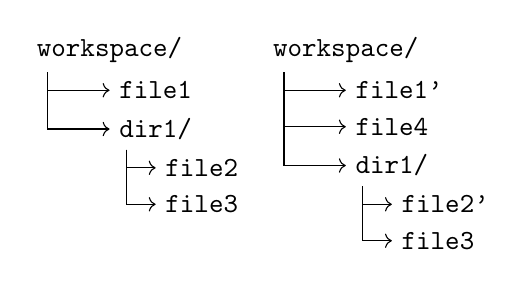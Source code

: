 \begin{tikzpicture}[every node/.style={anchor=north west}, every path/.style={->}]
\tikzstyle{dir}=[]
\tikzstyle{file}=[]
\tikzstyle{changed_file}=[]
\tikzstyle{conn}=[]


\ifdefined\PRETTY
  \newcommand{\FolderOpen}[1][\ht\strutbox]{%
      \includegraphics[height=#1]{figures/folderOpen}\ %
  }
  \newcommand{\FileIcon}[1][\ht\strutbox]{%
      \includegraphics[height=#1]{figures/file}\ %
  }
  \tikzset{
    %dir/.append style={fill=yellow!20, rectangle},
    changed_file/.append style={rectangle, inner color=red!50!yellow},
    conn/.style={shadowed, very thick, draw=black!80},
    shadowed/.style={preaction={transform canvas={shift={(2pt,-1pt)}},
      draw=black!20, very thick}},
  }
\else
  \newcommand{\FolderOpen}[1][.8\ht\strutbox]{}
  \newcommand{\FileIcon}[1][.8\ht\strutbox]{}
\fi

% snapshot 1
\node [dir](w) {\FolderOpen\verb|workspace/|};
\node [file](f1) at (w.south){\FileIcon \verb|file1|};
\node [dir](d1) at (f1.south west){\FolderOpen \verb|dir1/|};
\node [file](f2) at (d1.south) {\FileIcon \verb|file2|};
\node [file](f3) at (f2.south west) {\FileIcon \verb|file3|};

\draw [conn](w.-160) |- (d1.west);
\draw [conn] (w.-160) |- (f1.west);
\draw [conn](d1.-145) |- (f3.west);
\draw [conn](d1.-145) |- (f2.west);

% snapshot 2
\ifdefined\PRETTY
  \node [minimum height=5mm, single arrow, right color=blue!30,
  left color=white, single arrow head indent=1ex](arrow) at (f2.east|-d1.east){};
  \node [dir](w2) at (4,0) {\FolderOpen \verb|workspace/|};
\else
  \node [dir](w2) at (3,0) {\FolderOpen \verb|workspace/|};
\fi
\node [changed_file](f12) at (w2.south){\FileIcon \verb|file1'|};
\node [changed_file](f4) at (f12.south west) {\FileIcon\verb|file4|};
\node [dir](d12) at (f4.south west){\FolderOpen \verb|dir1/|};
\node [changed_file](f22) at (d12.south) {\FileIcon \verb|file2'|};
\node [file](f32) at (f22.south west) {\FileIcon \verb|file3|};

\draw[conn] (w2.-160) |- (d12.west);
\draw[conn] (w2.-160) |- (f4.west);
\draw[conn] (w2.-160) |- (f12.west);
\draw[conn] (d12.-145) |- (f32.west);
\draw[conn] (d12.-145) |- (f22.west);

\end{tikzpicture}


